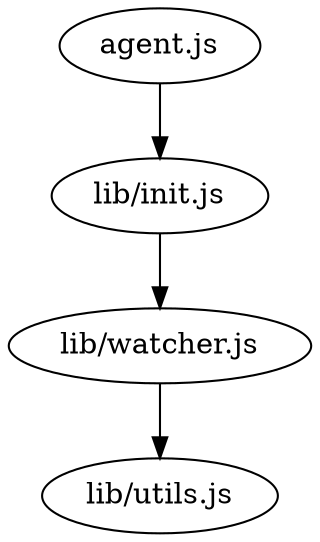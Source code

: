 digraph G {
  "agent.js";
  "lib/init.js";
  "lib/watcher.js";
  "lib/utils.js";
  "agent.js" -> "lib/init.js";
  "lib/init.js" -> "lib/watcher.js";
  "lib/watcher.js" -> "lib/utils.js";
}
